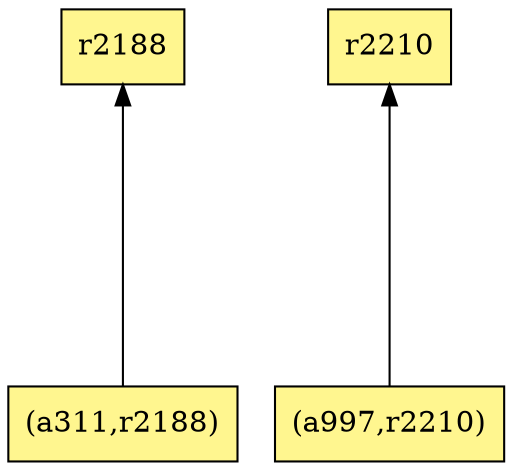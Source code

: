 digraph G {
rankdir=BT;ranksep="2.0";
"r2188" [shape=record,fillcolor=khaki1,style=filled,label="{r2188}"];
"(a311,r2188)" [shape=record,fillcolor=khaki1,style=filled,label="{(a311,r2188)}"];
"r2210" [shape=record,fillcolor=khaki1,style=filled,label="{r2210}"];
"(a997,r2210)" [shape=record,fillcolor=khaki1,style=filled,label="{(a997,r2210)}"];
"(a311,r2188)" -> "r2188"
"(a997,r2210)" -> "r2210"
}